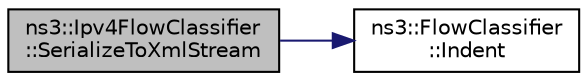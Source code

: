 digraph "ns3::Ipv4FlowClassifier::SerializeToXmlStream"
{
  edge [fontname="Helvetica",fontsize="10",labelfontname="Helvetica",labelfontsize="10"];
  node [fontname="Helvetica",fontsize="10",shape=record];
  rankdir="LR";
  Node1 [label="ns3::Ipv4FlowClassifier\l::SerializeToXmlStream",height=0.2,width=0.4,color="black", fillcolor="grey75", style="filled", fontcolor="black"];
  Node1 -> Node2 [color="midnightblue",fontsize="10",style="solid"];
  Node2 [label="ns3::FlowClassifier\l::Indent",height=0.2,width=0.4,color="black", fillcolor="white", style="filled",URL="$dd/dc3/classns3_1_1FlowClassifier.html#adc5d8694d3c9059b5ac2c664e5897088",tooltip="Add a number of spaces for indentation purposes. "];
}
